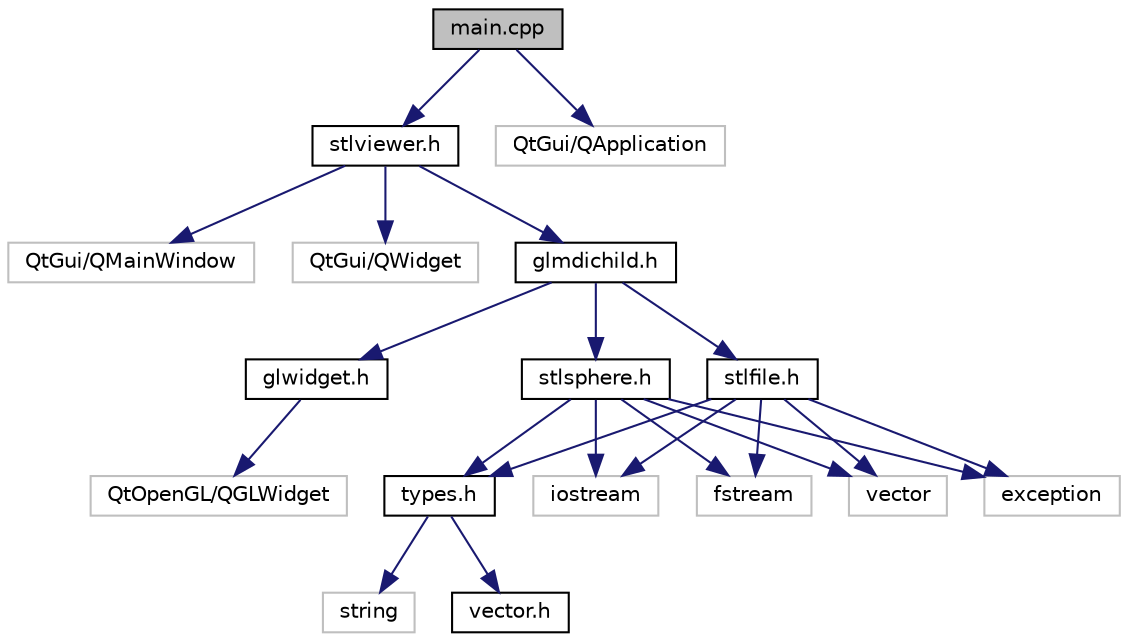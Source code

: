 digraph "main.cpp"
{
  edge [fontname="Helvetica",fontsize="10",labelfontname="Helvetica",labelfontsize="10"];
  node [fontname="Helvetica",fontsize="10",shape=record];
  Node1 [label="main.cpp",height=0.2,width=0.4,color="black", fillcolor="grey75", style="filled" fontcolor="black"];
  Node1 -> Node2 [color="midnightblue",fontsize="10",style="solid",fontname="Helvetica"];
  Node2 [label="stlviewer.h",height=0.2,width=0.4,color="black", fillcolor="white", style="filled",URL="$stlviewer_8h.html"];
  Node2 -> Node3 [color="midnightblue",fontsize="10",style="solid",fontname="Helvetica"];
  Node3 [label="QtGui/QMainWindow",height=0.2,width=0.4,color="grey75", fillcolor="white", style="filled"];
  Node2 -> Node4 [color="midnightblue",fontsize="10",style="solid",fontname="Helvetica"];
  Node4 [label="QtGui/QWidget",height=0.2,width=0.4,color="grey75", fillcolor="white", style="filled"];
  Node2 -> Node5 [color="midnightblue",fontsize="10",style="solid",fontname="Helvetica"];
  Node5 [label="glmdichild.h",height=0.2,width=0.4,color="black", fillcolor="white", style="filled",URL="$glmdichild_8h.html"];
  Node5 -> Node6 [color="midnightblue",fontsize="10",style="solid",fontname="Helvetica"];
  Node6 [label="glwidget.h",height=0.2,width=0.4,color="black", fillcolor="white", style="filled",URL="$glwidget_8h.html"];
  Node6 -> Node7 [color="midnightblue",fontsize="10",style="solid",fontname="Helvetica"];
  Node7 [label="QtOpenGL/QGLWidget",height=0.2,width=0.4,color="grey75", fillcolor="white", style="filled"];
  Node5 -> Node8 [color="midnightblue",fontsize="10",style="solid",fontname="Helvetica"];
  Node8 [label="stlfile.h",height=0.2,width=0.4,color="black", fillcolor="white", style="filled",URL="$stlfile_8h.html"];
  Node8 -> Node9 [color="midnightblue",fontsize="10",style="solid",fontname="Helvetica"];
  Node9 [label="iostream",height=0.2,width=0.4,color="grey75", fillcolor="white", style="filled"];
  Node8 -> Node10 [color="midnightblue",fontsize="10",style="solid",fontname="Helvetica"];
  Node10 [label="fstream",height=0.2,width=0.4,color="grey75", fillcolor="white", style="filled"];
  Node8 -> Node11 [color="midnightblue",fontsize="10",style="solid",fontname="Helvetica"];
  Node11 [label="vector",height=0.2,width=0.4,color="grey75", fillcolor="white", style="filled"];
  Node8 -> Node12 [color="midnightblue",fontsize="10",style="solid",fontname="Helvetica"];
  Node12 [label="exception",height=0.2,width=0.4,color="grey75", fillcolor="white", style="filled"];
  Node8 -> Node13 [color="midnightblue",fontsize="10",style="solid",fontname="Helvetica"];
  Node13 [label="types.h",height=0.2,width=0.4,color="black", fillcolor="white", style="filled",URL="$types_8h.html"];
  Node13 -> Node14 [color="midnightblue",fontsize="10",style="solid",fontname="Helvetica"];
  Node14 [label="string",height=0.2,width=0.4,color="grey75", fillcolor="white", style="filled"];
  Node13 -> Node15 [color="midnightblue",fontsize="10",style="solid",fontname="Helvetica"];
  Node15 [label="vector.h",height=0.2,width=0.4,color="black", fillcolor="white", style="filled",URL="$vector_8h.html"];
  Node5 -> Node16 [color="midnightblue",fontsize="10",style="solid",fontname="Helvetica"];
  Node16 [label="stlsphere.h",height=0.2,width=0.4,color="black", fillcolor="white", style="filled",URL="$stlsphere_8h.html"];
  Node16 -> Node9 [color="midnightblue",fontsize="10",style="solid",fontname="Helvetica"];
  Node16 -> Node10 [color="midnightblue",fontsize="10",style="solid",fontname="Helvetica"];
  Node16 -> Node12 [color="midnightblue",fontsize="10",style="solid",fontname="Helvetica"];
  Node16 -> Node11 [color="midnightblue",fontsize="10",style="solid",fontname="Helvetica"];
  Node16 -> Node13 [color="midnightblue",fontsize="10",style="solid",fontname="Helvetica"];
  Node1 -> Node17 [color="midnightblue",fontsize="10",style="solid",fontname="Helvetica"];
  Node17 [label="QtGui/QApplication",height=0.2,width=0.4,color="grey75", fillcolor="white", style="filled"];
}
